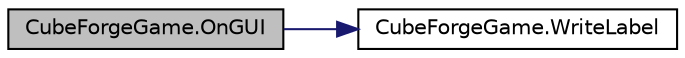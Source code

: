 digraph "CubeForgeGame.OnGUI"
{
 // LATEX_PDF_SIZE
  edge [fontname="Helvetica",fontsize="10",labelfontname="Helvetica",labelfontsize="10"];
  node [fontname="Helvetica",fontsize="10",shape=record];
  rankdir="LR";
  Node32 [label="CubeForgeGame.OnGUI",height=0.2,width=0.4,color="black", fillcolor="grey75", style="filled", fontcolor="black",tooltip=" "];
  Node32 -> Node33 [color="midnightblue",fontsize="10",style="solid",fontname="Helvetica"];
  Node33 [label="CubeForgeGame.WriteLabel",height=0.2,width=0.4,color="black", fillcolor="white", style="filled",URL="$class_cube_forge_game.html#a39857379c4da9989d7bee2ce443bccca",tooltip=" "];
}
